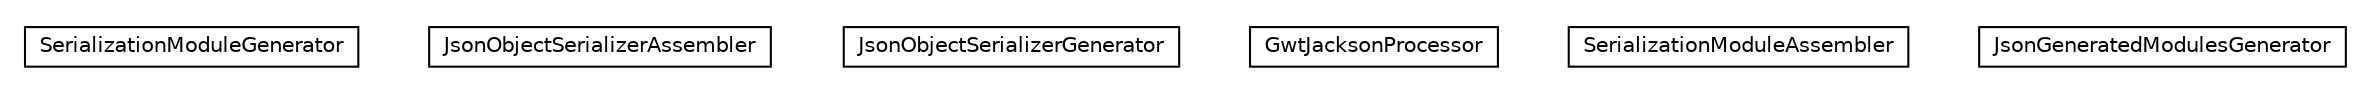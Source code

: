 #!/usr/local/bin/dot
#
# Class diagram 
# Generated by UMLGraph version R5_6-24-gf6e263 (http://www.umlgraph.org/)
#

digraph G {
	edge [fontname="Helvetica",fontsize=10,labelfontname="Helvetica",labelfontsize=10];
	node [fontname="Helvetica",fontsize=10,shape=plaintext];
	nodesep=0.25;
	ranksep=0.5;
	// io.reinert.requestor.gwtjackson.rebind.SerializationModuleGenerator
	c4856 [label=<<table title="io.reinert.requestor.gwtjackson.rebind.SerializationModuleGenerator" border="0" cellborder="1" cellspacing="0" cellpadding="2" port="p" href="./SerializationModuleGenerator.html">
		<tr><td><table border="0" cellspacing="0" cellpadding="1">
<tr><td align="center" balign="center"> SerializationModuleGenerator </td></tr>
		</table></td></tr>
		</table>>, URL="./SerializationModuleGenerator.html", fontname="Helvetica", fontcolor="black", fontsize=10.0];
	// io.reinert.requestor.gwtjackson.rebind.JsonObjectSerializerAssembler
	c4857 [label=<<table title="io.reinert.requestor.gwtjackson.rebind.JsonObjectSerializerAssembler" border="0" cellborder="1" cellspacing="0" cellpadding="2" port="p" href="./JsonObjectSerializerAssembler.html">
		<tr><td><table border="0" cellspacing="0" cellpadding="1">
<tr><td align="center" balign="center"> JsonObjectSerializerAssembler </td></tr>
		</table></td></tr>
		</table>>, URL="./JsonObjectSerializerAssembler.html", fontname="Helvetica", fontcolor="black", fontsize=10.0];
	// io.reinert.requestor.gwtjackson.rebind.JsonObjectSerializerGenerator
	c4858 [label=<<table title="io.reinert.requestor.gwtjackson.rebind.JsonObjectSerializerGenerator" border="0" cellborder="1" cellspacing="0" cellpadding="2" port="p" href="./JsonObjectSerializerGenerator.html">
		<tr><td><table border="0" cellspacing="0" cellpadding="1">
<tr><td align="center" balign="center"> JsonObjectSerializerGenerator </td></tr>
		</table></td></tr>
		</table>>, URL="./JsonObjectSerializerGenerator.html", fontname="Helvetica", fontcolor="black", fontsize=10.0];
	// io.reinert.requestor.gwtjackson.rebind.GwtJacksonProcessor
	c4859 [label=<<table title="io.reinert.requestor.gwtjackson.rebind.GwtJacksonProcessor" border="0" cellborder="1" cellspacing="0" cellpadding="2" port="p" href="./GwtJacksonProcessor.html">
		<tr><td><table border="0" cellspacing="0" cellpadding="1">
<tr><td align="center" balign="center"> GwtJacksonProcessor </td></tr>
		</table></td></tr>
		</table>>, URL="./GwtJacksonProcessor.html", fontname="Helvetica", fontcolor="black", fontsize=10.0];
	// io.reinert.requestor.gwtjackson.rebind.SerializationModuleAssembler
	c4860 [label=<<table title="io.reinert.requestor.gwtjackson.rebind.SerializationModuleAssembler" border="0" cellborder="1" cellspacing="0" cellpadding="2" port="p" href="./SerializationModuleAssembler.html">
		<tr><td><table border="0" cellspacing="0" cellpadding="1">
<tr><td align="center" balign="center"> SerializationModuleAssembler </td></tr>
		</table></td></tr>
		</table>>, URL="./SerializationModuleAssembler.html", fontname="Helvetica", fontcolor="black", fontsize=10.0];
	// io.reinert.requestor.gwtjackson.rebind.JsonGeneratedModulesGenerator
	c4861 [label=<<table title="io.reinert.requestor.gwtjackson.rebind.JsonGeneratedModulesGenerator" border="0" cellborder="1" cellspacing="0" cellpadding="2" port="p" href="./JsonGeneratedModulesGenerator.html">
		<tr><td><table border="0" cellspacing="0" cellpadding="1">
<tr><td align="center" balign="center"> JsonGeneratedModulesGenerator </td></tr>
		</table></td></tr>
		</table>>, URL="./JsonGeneratedModulesGenerator.html", fontname="Helvetica", fontcolor="black", fontsize=10.0];
}

